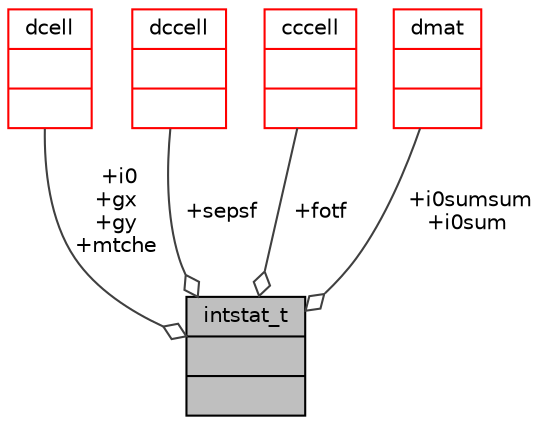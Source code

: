 digraph "intstat_t"
{
 // INTERACTIVE_SVG=YES
  bgcolor="transparent";
  edge [fontname="Helvetica",fontsize="10",labelfontname="Helvetica",labelfontsize="10"];
  node [fontname="Helvetica",fontsize="10",shape=record];
  Node29 [label="{intstat_t\n||}",height=0.2,width=0.4,color="black", fillcolor="grey75", style="filled", fontcolor="black"];
  Node30 -> Node29 [color="grey25",fontsize="10",style="solid",label=" +i0\n+gx\n+gy\n+mtche" ,arrowhead="odiamond",fontname="Helvetica"];
  Node30 [label="{dcell\n||}",height=0.2,width=0.4,color="red",URL="$type_8h.html#structdcell"];
  Node32 -> Node29 [color="grey25",fontsize="10",style="solid",label=" +sepsf" ,arrowhead="odiamond",fontname="Helvetica"];
  Node32 [label="{dccell\n||}",height=0.2,width=0.4,color="red",URL="$type_8h.html#structdccell"];
  Node34 -> Node29 [color="grey25",fontsize="10",style="solid",label=" +fotf" ,arrowhead="odiamond",fontname="Helvetica"];
  Node34 [label="{cccell\n||}",height=0.2,width=0.4,color="red",URL="$type_8h.html#structcccell"];
  Node36 -> Node29 [color="grey25",fontsize="10",style="solid",label=" +i0sumsum\n+i0sum" ,arrowhead="odiamond",fontname="Helvetica"];
  Node36 [label="{dmat\n||}",height=0.2,width=0.4,color="red",URL="$type_8h.html#structdmat"];
}
